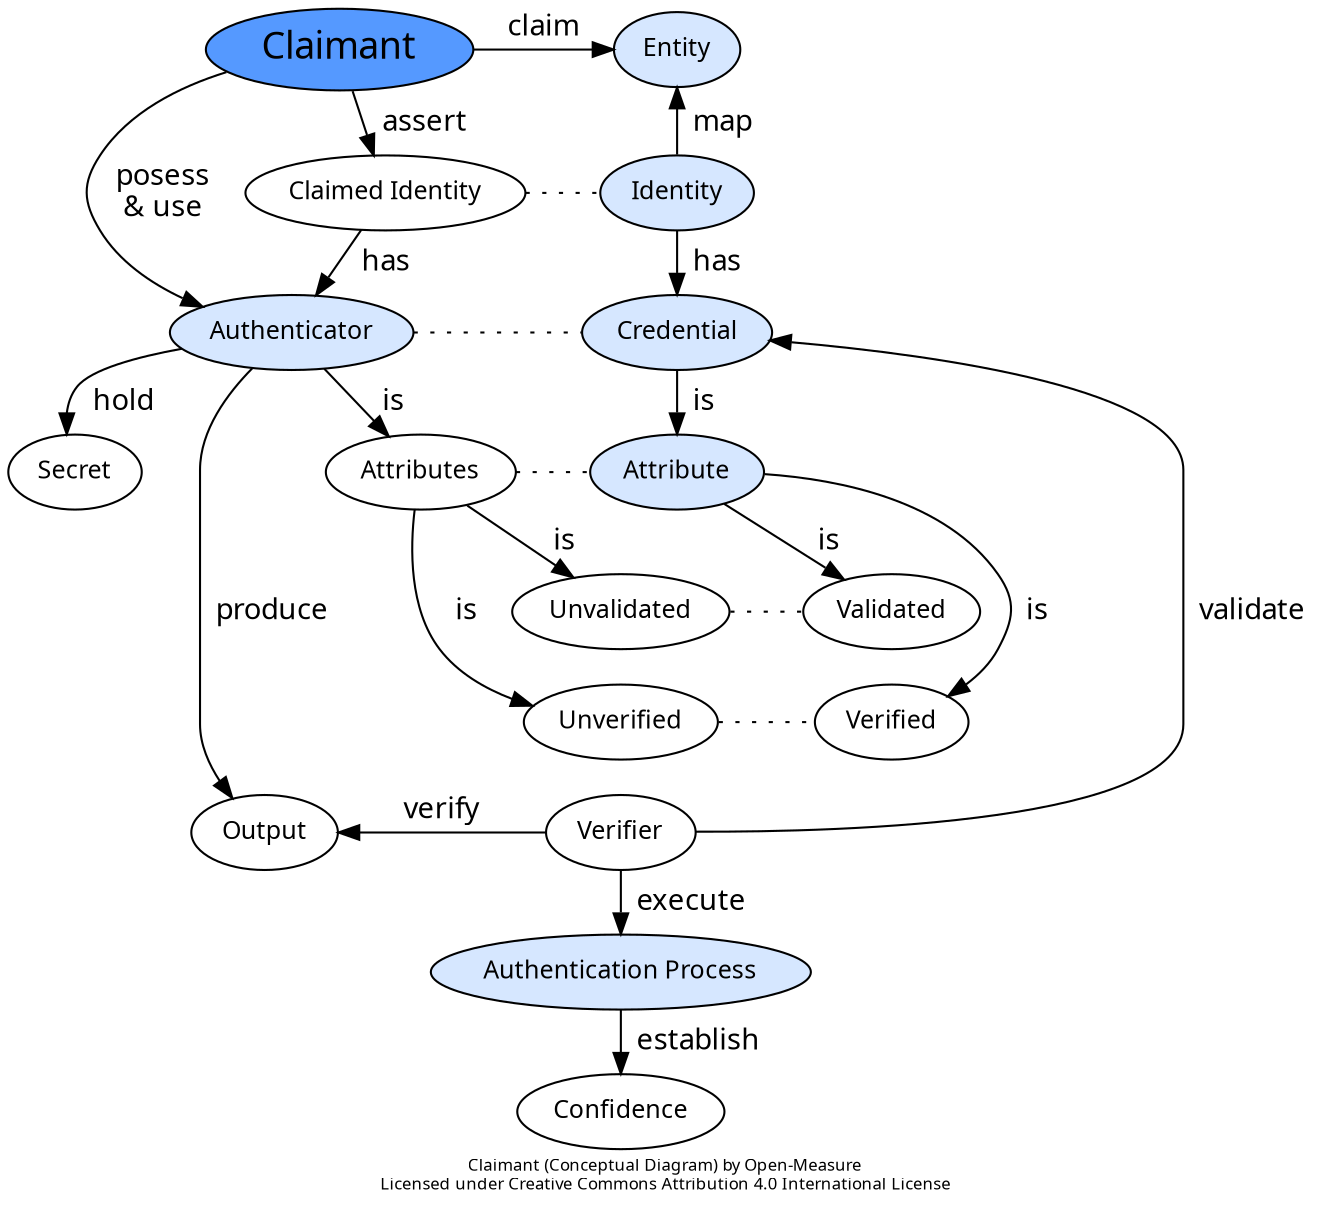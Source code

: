 digraph G {
	rankdir="TB";
	ranksep="0";
	splines="curve";
	newrank=true;
	packmode="clust";
	compound=true;
	fontname="Calibri";
	label="Claimant (Conceptual Diagram) by Open-Measure\nLicensed under Creative Commons Attribution 4.0 International License";
	fontsize=8;
	node[shape="ellipse", fontsize=12, fillcolor="#d6e7ff", style="filled", fontname="Calibri"];
	edge[fontname="Calibri", minlen="1"];

	n_claimant [label="Claimant", fontsize=18, fillcolor="#5599ff", URL="https://open-measure.atlassian.net/wiki/spaces/DIC/pages/848363630"];
	n_claimant -> n_entity [weight=10, label="  claim  "];
	n_claimant -> n_claimed_identity [weight=10, label="  assert  "];
	n_claimant -> n_authenticator [weight=10, label="  posess  \n  & use  "];

	n_entity [label="Entity", URL="https://open-measure.atlassian.net/wiki/spaces/DIC/pages/123830932"];
	n_entity -> n_identity [weight=10, label="  map  ", dir="back"];

	n_claimed_identity [label="Claimed Identity", fillcolor="white"];
	n_claimed_identity -> n_authenticator [weight=10, label="  has  "];
	#n_claimed_identity -> n_verifier [weight=10, label="  verify  ", dir="back"];

	n_identity [label="Identity", URL="URL=https://open-measure.atlassian.net/wiki/spaces/DIC/pages/67600948"];
	n_identity -> n_credential [weight=10, label="  has  "];

	n_authenticator_output -> n_verifier [weight=10, label="  verify  ", dir="back"];

	n_authenticator [label="Authenticator", URL="https://open-measure.atlassian.net/wiki/spaces/DIC/pages/848724060"];
	n_authenticator -> n_claimed_identity_attributes [weight=10, label="  is  "];
	n_authenticator -> n_authenticator_output [weight=10, label="  produce  "];
	n_authenticator -> n_authenticator_secret [weight=10, label="  hold  "];

	n_authenticator_output [label="Output", fillcolor="white"];

	n_authenticator_secret [label="Secret", fillcolor="white"];

	n_claimed_identity_attributes [label="Attributes", fillcolor="white"];
	n_claimed_identity_attributes -> n_unverified [weight=10, label="  is  "];
	n_claimed_identity_attributes -> n_unvalidated [weight=10, label="  is  "];

	n_credential [label="Credential", URL="https://open-measure.atlassian.net/wiki/spaces/DIC/pages/67633343"];
	n_credential -> n_identity_attributes [weight=10, label="  is  "];

	n_identity_attributes [label="Attribute", URL="URL=https://open-measure.atlassian.net/wiki/spaces/DIC/pages/82903275"];
	n_identity_attributes -> n_verified [weight=2, label="  is  "];
	n_identity_attributes -> n_validated [weight=2, label="  is  "];

	n_unvalidated [label="Unvalidated", fillcolor="white"];

	n_validated [label="Validated", fillcolor="white"];

	n_unverified [label="Unverified", fillcolor="white"];

	n_verified [label="Verified", fillcolor="white"];

	n_credential -> n_verifier [weight=2, label="  validate  ", dir="back"];
	n_verifier [label="Verifier", fillcolor="white"];
	n_verifier -> n_authentication_process  [weight=10, label="  execute  "];

	n_authentication_process [label="Authentication Process", URL="https://open-measure.atlassian.net/wiki/spaces/DIC/pages/61177884"];
	n_authentication_process -> n_confidence  [weight=10, label="  establish  "];

	n_confidence [label="Confidence", fillcolor="white"];

	# DOTTED LINES
	n_claimed_identity -> n_identity [weight=10, label="" style="dotted" dir="none"];
	n_authenticator -> n_credential [weight=10, label="" style="dotted" dir="none"];
	n_claimed_identity_attributes -> n_identity_attributes [weight=10, label="" style="dotted" dir="none"];
	n_unvalidated -> n_validated [weight=10, label="" style="dotted" dir="none"];
	n_unverified -> n_verified [weight=10, label="" style="dotted" dir="none"];

	# INVISIBLE LINES
	n_validated -> n_verified [weight=10, label="" style="invis" dir="none"];
	n_unvalidated -> n_unverified [weight=10, label="" style="invis" dir="none"];
	n_unverified -> n_verifier [weight=10, label="" style="invis" dir="none"];


	{rank=same; n_entity; n_claimant;}
	{rank=same; n_identity; n_claimed_identity;}
	{rank=same; n_credential; n_authenticator; }
	{rank=same; n_identity_attributes; n_claimed_identity_attributes;}
	{rank=same; n_verified; n_unverified;}
	{rank=same; n_validated; n_unvalidated;}
	{rank=same; n_authenticator_output; n_verifier;}

}

